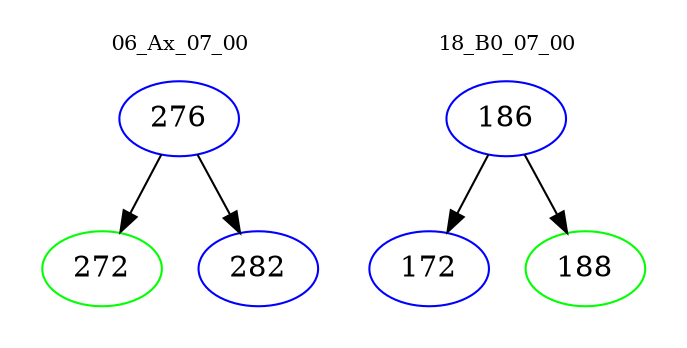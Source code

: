 digraph{
subgraph cluster_0 {
color = white
label = "06_Ax_07_00";
fontsize=10;
T0_276 [label="276", color="blue"]
T0_276 -> T0_272 [color="black"]
T0_272 [label="272", color="green"]
T0_276 -> T0_282 [color="black"]
T0_282 [label="282", color="blue"]
}
subgraph cluster_1 {
color = white
label = "18_B0_07_00";
fontsize=10;
T1_186 [label="186", color="blue"]
T1_186 -> T1_172 [color="black"]
T1_172 [label="172", color="blue"]
T1_186 -> T1_188 [color="black"]
T1_188 [label="188", color="green"]
}
}

